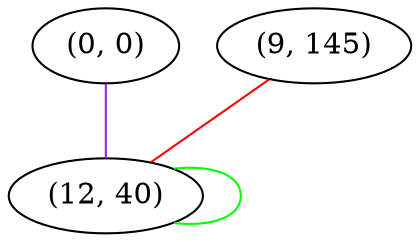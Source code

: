 graph "" {
"(0, 0)";
"(9, 145)";
"(12, 40)";
"(0, 0)" -- "(12, 40)"  [color=purple, key=0, weight=4];
"(9, 145)" -- "(12, 40)"  [color=red, key=0, weight=1];
"(12, 40)" -- "(12, 40)"  [color=green, key=0, weight=2];
}
